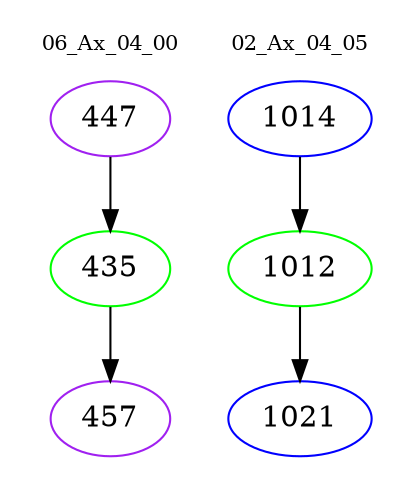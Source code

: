 digraph{
subgraph cluster_0 {
color = white
label = "06_Ax_04_00";
fontsize=10;
T0_447 [label="447", color="purple"]
T0_447 -> T0_435 [color="black"]
T0_435 [label="435", color="green"]
T0_435 -> T0_457 [color="black"]
T0_457 [label="457", color="purple"]
}
subgraph cluster_1 {
color = white
label = "02_Ax_04_05";
fontsize=10;
T1_1014 [label="1014", color="blue"]
T1_1014 -> T1_1012 [color="black"]
T1_1012 [label="1012", color="green"]
T1_1012 -> T1_1021 [color="black"]
T1_1021 [label="1021", color="blue"]
}
}

